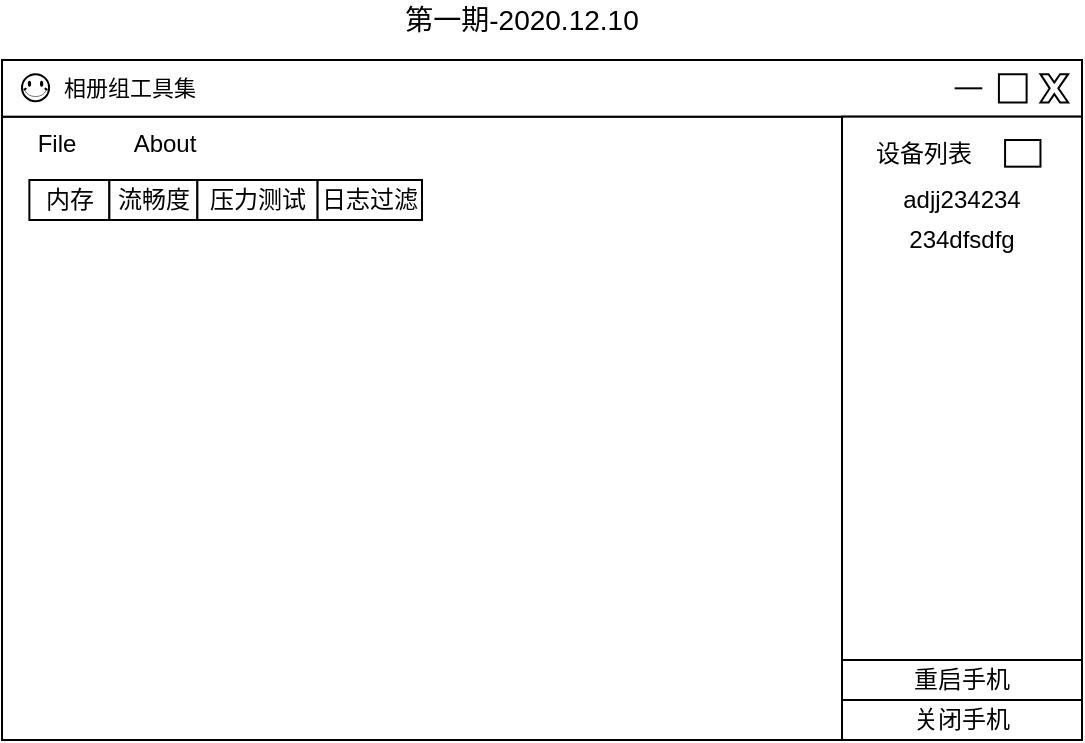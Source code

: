<mxfile version="14.0.1" type="github">
  <diagram id="1P_7CGf5NRen447fJ8HE" name="Page-1">
    <mxGraphModel dx="1865" dy="492" grid="1" gridSize="10" guides="1" tooltips="1" connect="1" arrows="1" fold="1" page="1" pageScale="1" pageWidth="827" pageHeight="1169" math="0" shadow="0">
      <root>
        <mxCell id="0" />
        <mxCell id="1" parent="0" />
        <mxCell id="NniAMcF-AqxOJK8e0dRN-1" value="&lt;font style=&quot;font-size: 14px&quot;&gt;第一期-2020.12.10&lt;/font&gt;" style="text;html=1;strokeColor=none;fillColor=none;align=center;verticalAlign=middle;whiteSpace=wrap;rounded=0;" parent="1" vertex="1">
          <mxGeometry x="50" y="40" width="140" height="20" as="geometry" />
        </mxCell>
        <mxCell id="NniAMcF-AqxOJK8e0dRN-33" value="" style="group" parent="1" vertex="1" connectable="0">
          <mxGeometry x="-140" y="70" width="540" height="340" as="geometry" />
        </mxCell>
        <mxCell id="NniAMcF-AqxOJK8e0dRN-2" value="" style="rounded=0;whiteSpace=wrap;html=1;" parent="NniAMcF-AqxOJK8e0dRN-33" vertex="1">
          <mxGeometry y="28.333" width="540.0" height="311.667" as="geometry" />
        </mxCell>
        <mxCell id="NniAMcF-AqxOJK8e0dRN-3" value="" style="rounded=0;whiteSpace=wrap;html=1;" parent="NniAMcF-AqxOJK8e0dRN-33" vertex="1">
          <mxGeometry width="540.0" height="28.333" as="geometry" />
        </mxCell>
        <mxCell id="NniAMcF-AqxOJK8e0dRN-10" value="" style="verticalLabelPosition=bottom;verticalAlign=top;html=1;shape=mxgraph.basic.x" parent="NniAMcF-AqxOJK8e0dRN-33" vertex="1">
          <mxGeometry x="519.231" y="7.083" width="13.846" height="14.167" as="geometry" />
        </mxCell>
        <mxCell id="NniAMcF-AqxOJK8e0dRN-12" value="" style="verticalLabelPosition=bottom;verticalAlign=top;html=1;shape=mxgraph.basic.rect;fillColor2=none;strokeWidth=1;size=20;indent=5;" parent="NniAMcF-AqxOJK8e0dRN-33" vertex="1">
          <mxGeometry x="498.462" y="7.083" width="13.846" height="14.167" as="geometry" />
        </mxCell>
        <mxCell id="NniAMcF-AqxOJK8e0dRN-15" value="" style="endArrow=none;html=1;" parent="NniAMcF-AqxOJK8e0dRN-33" edge="1">
          <mxGeometry width="50" height="50" relative="1" as="geometry">
            <mxPoint x="476.308" y="14.167" as="sourcePoint" />
            <mxPoint x="490.154" y="14.167" as="targetPoint" />
          </mxGeometry>
        </mxCell>
        <mxCell id="NniAMcF-AqxOJK8e0dRN-18" value="&lt;font style=&quot;font-size: 11px&quot;&gt;相册组工具集&lt;/font&gt;" style="text;html=1;strokeColor=none;fillColor=none;align=center;verticalAlign=middle;whiteSpace=wrap;rounded=0;" parent="NniAMcF-AqxOJK8e0dRN-33" vertex="1">
          <mxGeometry x="24.54" width="77.85" height="28.33" as="geometry" />
        </mxCell>
        <mxCell id="NniAMcF-AqxOJK8e0dRN-21" value="File" style="text;html=1;strokeColor=none;fillColor=none;align=center;verticalAlign=middle;whiteSpace=wrap;rounded=0;" parent="NniAMcF-AqxOJK8e0dRN-33" vertex="1">
          <mxGeometry y="28.333" width="55.385" height="28.333" as="geometry" />
        </mxCell>
        <mxCell id="NniAMcF-AqxOJK8e0dRN-22" value="About" style="text;html=1;strokeColor=none;fillColor=none;align=center;verticalAlign=middle;whiteSpace=wrap;rounded=0;" parent="NniAMcF-AqxOJK8e0dRN-33" vertex="1">
          <mxGeometry x="54.0" y="28.333" width="55.385" height="28.333" as="geometry" />
        </mxCell>
        <mxCell id="NniAMcF-AqxOJK8e0dRN-34" value="内存" style="rounded=0;whiteSpace=wrap;html=1;" parent="NniAMcF-AqxOJK8e0dRN-33" vertex="1">
          <mxGeometry x="13.69" y="60" width="40" height="20" as="geometry" />
        </mxCell>
        <mxCell id="NniAMcF-AqxOJK8e0dRN-35" value="流畅度" style="rounded=0;whiteSpace=wrap;html=1;" parent="NniAMcF-AqxOJK8e0dRN-33" vertex="1">
          <mxGeometry x="53.69" y="60" width="44" height="20" as="geometry" />
        </mxCell>
        <mxCell id="NniAMcF-AqxOJK8e0dRN-37" value="" style="rounded=0;whiteSpace=wrap;html=1;" parent="NniAMcF-AqxOJK8e0dRN-33" vertex="1">
          <mxGeometry x="420" y="28.33" width="120" height="311.67" as="geometry" />
        </mxCell>
        <mxCell id="NniAMcF-AqxOJK8e0dRN-39" value="设备列表" style="text;html=1;strokeColor=none;fillColor=none;align=center;verticalAlign=middle;whiteSpace=wrap;rounded=0;" parent="NniAMcF-AqxOJK8e0dRN-33" vertex="1">
          <mxGeometry x="430" y="36.67" width="62" height="20" as="geometry" />
        </mxCell>
        <mxCell id="NniAMcF-AqxOJK8e0dRN-41" value="日志过滤" style="rounded=0;whiteSpace=wrap;html=1;" parent="NniAMcF-AqxOJK8e0dRN-33" vertex="1">
          <mxGeometry x="157.69" y="60" width="52.31" height="20" as="geometry" />
        </mxCell>
        <mxCell id="NniAMcF-AqxOJK8e0dRN-42" value="" style="rounded=0;whiteSpace=wrap;html=1;" parent="NniAMcF-AqxOJK8e0dRN-33" vertex="1">
          <mxGeometry x="501.54" y="40.01" width="17.69" height="13.33" as="geometry" />
        </mxCell>
        <mxCell id="NniAMcF-AqxOJK8e0dRN-46" value="adjj234234" style="text;html=1;strokeColor=none;fillColor=none;align=center;verticalAlign=middle;whiteSpace=wrap;rounded=0;" parent="NniAMcF-AqxOJK8e0dRN-33" vertex="1">
          <mxGeometry x="420" y="60" width="120" height="20" as="geometry" />
        </mxCell>
        <mxCell id="NniAMcF-AqxOJK8e0dRN-47" value="234dfsdfg" style="text;html=1;strokeColor=none;fillColor=none;align=center;verticalAlign=middle;whiteSpace=wrap;rounded=0;" parent="NniAMcF-AqxOJK8e0dRN-33" vertex="1">
          <mxGeometry x="420" y="80" width="120" height="20" as="geometry" />
        </mxCell>
        <mxCell id="NniAMcF-AqxOJK8e0dRN-48" value="重启手机" style="rounded=0;whiteSpace=wrap;html=1;" parent="NniAMcF-AqxOJK8e0dRN-33" vertex="1">
          <mxGeometry x="420" y="300" width="120" height="20" as="geometry" />
        </mxCell>
        <mxCell id="NniAMcF-AqxOJK8e0dRN-68" value="关闭手机" style="rounded=0;whiteSpace=wrap;html=1;" parent="NniAMcF-AqxOJK8e0dRN-33" vertex="1">
          <mxGeometry x="420" y="320" width="120" height="20" as="geometry" />
        </mxCell>
        <mxCell id="NniAMcF-AqxOJK8e0dRN-70" value="" style="verticalLabelPosition=bottom;verticalAlign=top;html=1;shape=mxgraph.basic.smiley" parent="NniAMcF-AqxOJK8e0dRN-33" vertex="1">
          <mxGeometry x="10" y="7.08" width="13.54" height="13.54" as="geometry" />
        </mxCell>
        <mxCell id="NniAMcF-AqxOJK8e0dRN-75" value="压力测试" style="rounded=0;whiteSpace=wrap;html=1;" parent="NniAMcF-AqxOJK8e0dRN-33" vertex="1">
          <mxGeometry x="97.69" y="60" width="60" height="20" as="geometry" />
        </mxCell>
      </root>
    </mxGraphModel>
  </diagram>
</mxfile>
